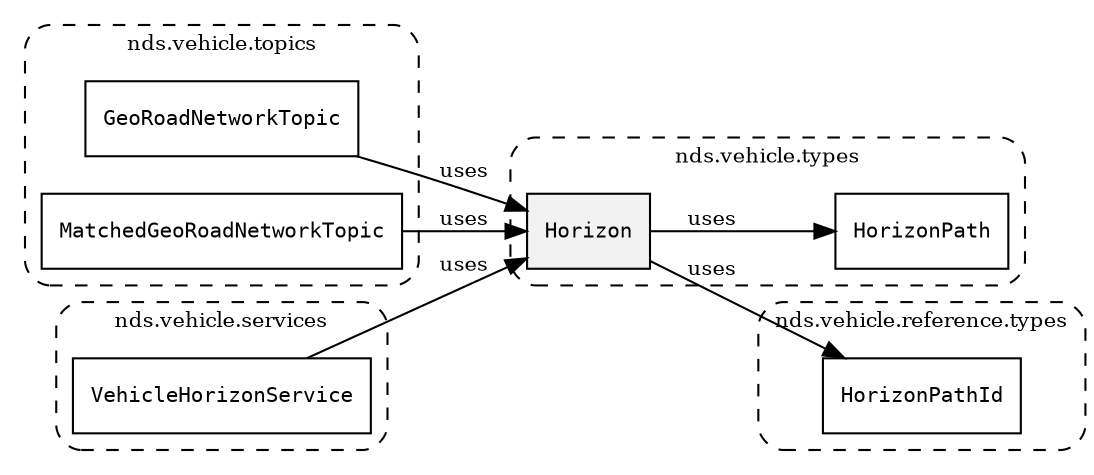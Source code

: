 /**
 * This dot file creates symbol collaboration diagram for Horizon.
 */
digraph ZSERIO
{
    node [shape=box, fontsize=10];
    rankdir="LR";
    fontsize=10;
    tooltip="Horizon collaboration diagram";

    subgraph "cluster_nds.vehicle.types"
    {
        style="dashed, rounded";
        label="nds.vehicle.types";
        tooltip="Package nds.vehicle.types";
        href="../../../content/packages/nds.vehicle.types.html#Package-nds-vehicle-types";
        target="_parent";

        "Horizon" [style="filled", fillcolor="#0000000D", target="_parent", label=<<font face="monospace"><table align="center" border="0" cellspacing="0" cellpadding="0"><tr><td href="../../../content/packages/nds.vehicle.types.html#Structure-Horizon" title="Structure defined in nds.vehicle.types">Horizon</td></tr></table></font>>];
        "HorizonPath" [target="_parent", label=<<font face="monospace"><table align="center" border="0" cellspacing="0" cellpadding="0"><tr><td href="../../../content/packages/nds.vehicle.types.html#Structure-HorizonPath" title="Structure defined in nds.vehicle.types">HorizonPath</td></tr></table></font>>];
    }

    subgraph "cluster_nds.vehicle.reference.types"
    {
        style="dashed, rounded";
        label="nds.vehicle.reference.types";
        tooltip="Package nds.vehicle.reference.types";
        href="../../../content/packages/nds.vehicle.reference.types.html#Package-nds-vehicle-reference-types";
        target="_parent";

        "HorizonPathId" [target="_parent", label=<<font face="monospace"><table align="center" border="0" cellspacing="0" cellpadding="0"><tr><td href="../../../content/packages/nds.vehicle.reference.types.html#Subtype-HorizonPathId" title="Subtype defined in nds.vehicle.reference.types">HorizonPathId</td></tr></table></font>>];
    }

    subgraph "cluster_nds.vehicle.topics"
    {
        style="dashed, rounded";
        label="nds.vehicle.topics";
        tooltip="Package nds.vehicle.topics";
        href="../../../content/packages/nds.vehicle.topics.html#Package-nds-vehicle-topics";
        target="_parent";

        "GeoRoadNetworkTopic" [target="_parent", label=<<font face="monospace"><table align="center" border="0" cellspacing="0" cellpadding="0"><tr><td href="../../../content/packages/nds.vehicle.topics.html#Structure-GeoRoadNetworkTopic" title="Structure defined in nds.vehicle.topics">GeoRoadNetworkTopic</td></tr></table></font>>];
        "MatchedGeoRoadNetworkTopic" [target="_parent", label=<<font face="monospace"><table align="center" border="0" cellspacing="0" cellpadding="0"><tr><td href="../../../content/packages/nds.vehicle.topics.html#Structure-MatchedGeoRoadNetworkTopic" title="Structure defined in nds.vehicle.topics">MatchedGeoRoadNetworkTopic</td></tr></table></font>>];
    }

    subgraph "cluster_nds.vehicle.services"
    {
        style="dashed, rounded";
        label="nds.vehicle.services";
        tooltip="Package nds.vehicle.services";
        href="../../../content/packages/nds.vehicle.services.html#Package-nds-vehicle-services";
        target="_parent";

        "VehicleHorizonService" [target="_parent", label=<<font face="monospace"><table align="center" border="0" cellspacing="0" cellpadding="0"><tr><td href="../../../content/packages/nds.vehicle.services.html#Service-VehicleHorizonService" title="Service defined in nds.vehicle.services">VehicleHorizonService</td></tr></table></font>>];
    }

    "Horizon" -> "HorizonPath" [label="uses", fontsize=10];
    "Horizon" -> "HorizonPathId" [label="uses", fontsize=10];
    "GeoRoadNetworkTopic" -> "Horizon" [label="uses", fontsize=10];
    "MatchedGeoRoadNetworkTopic" -> "Horizon" [label="uses", fontsize=10];
    "VehicleHorizonService" -> "Horizon" [label="uses", fontsize=10];
}
